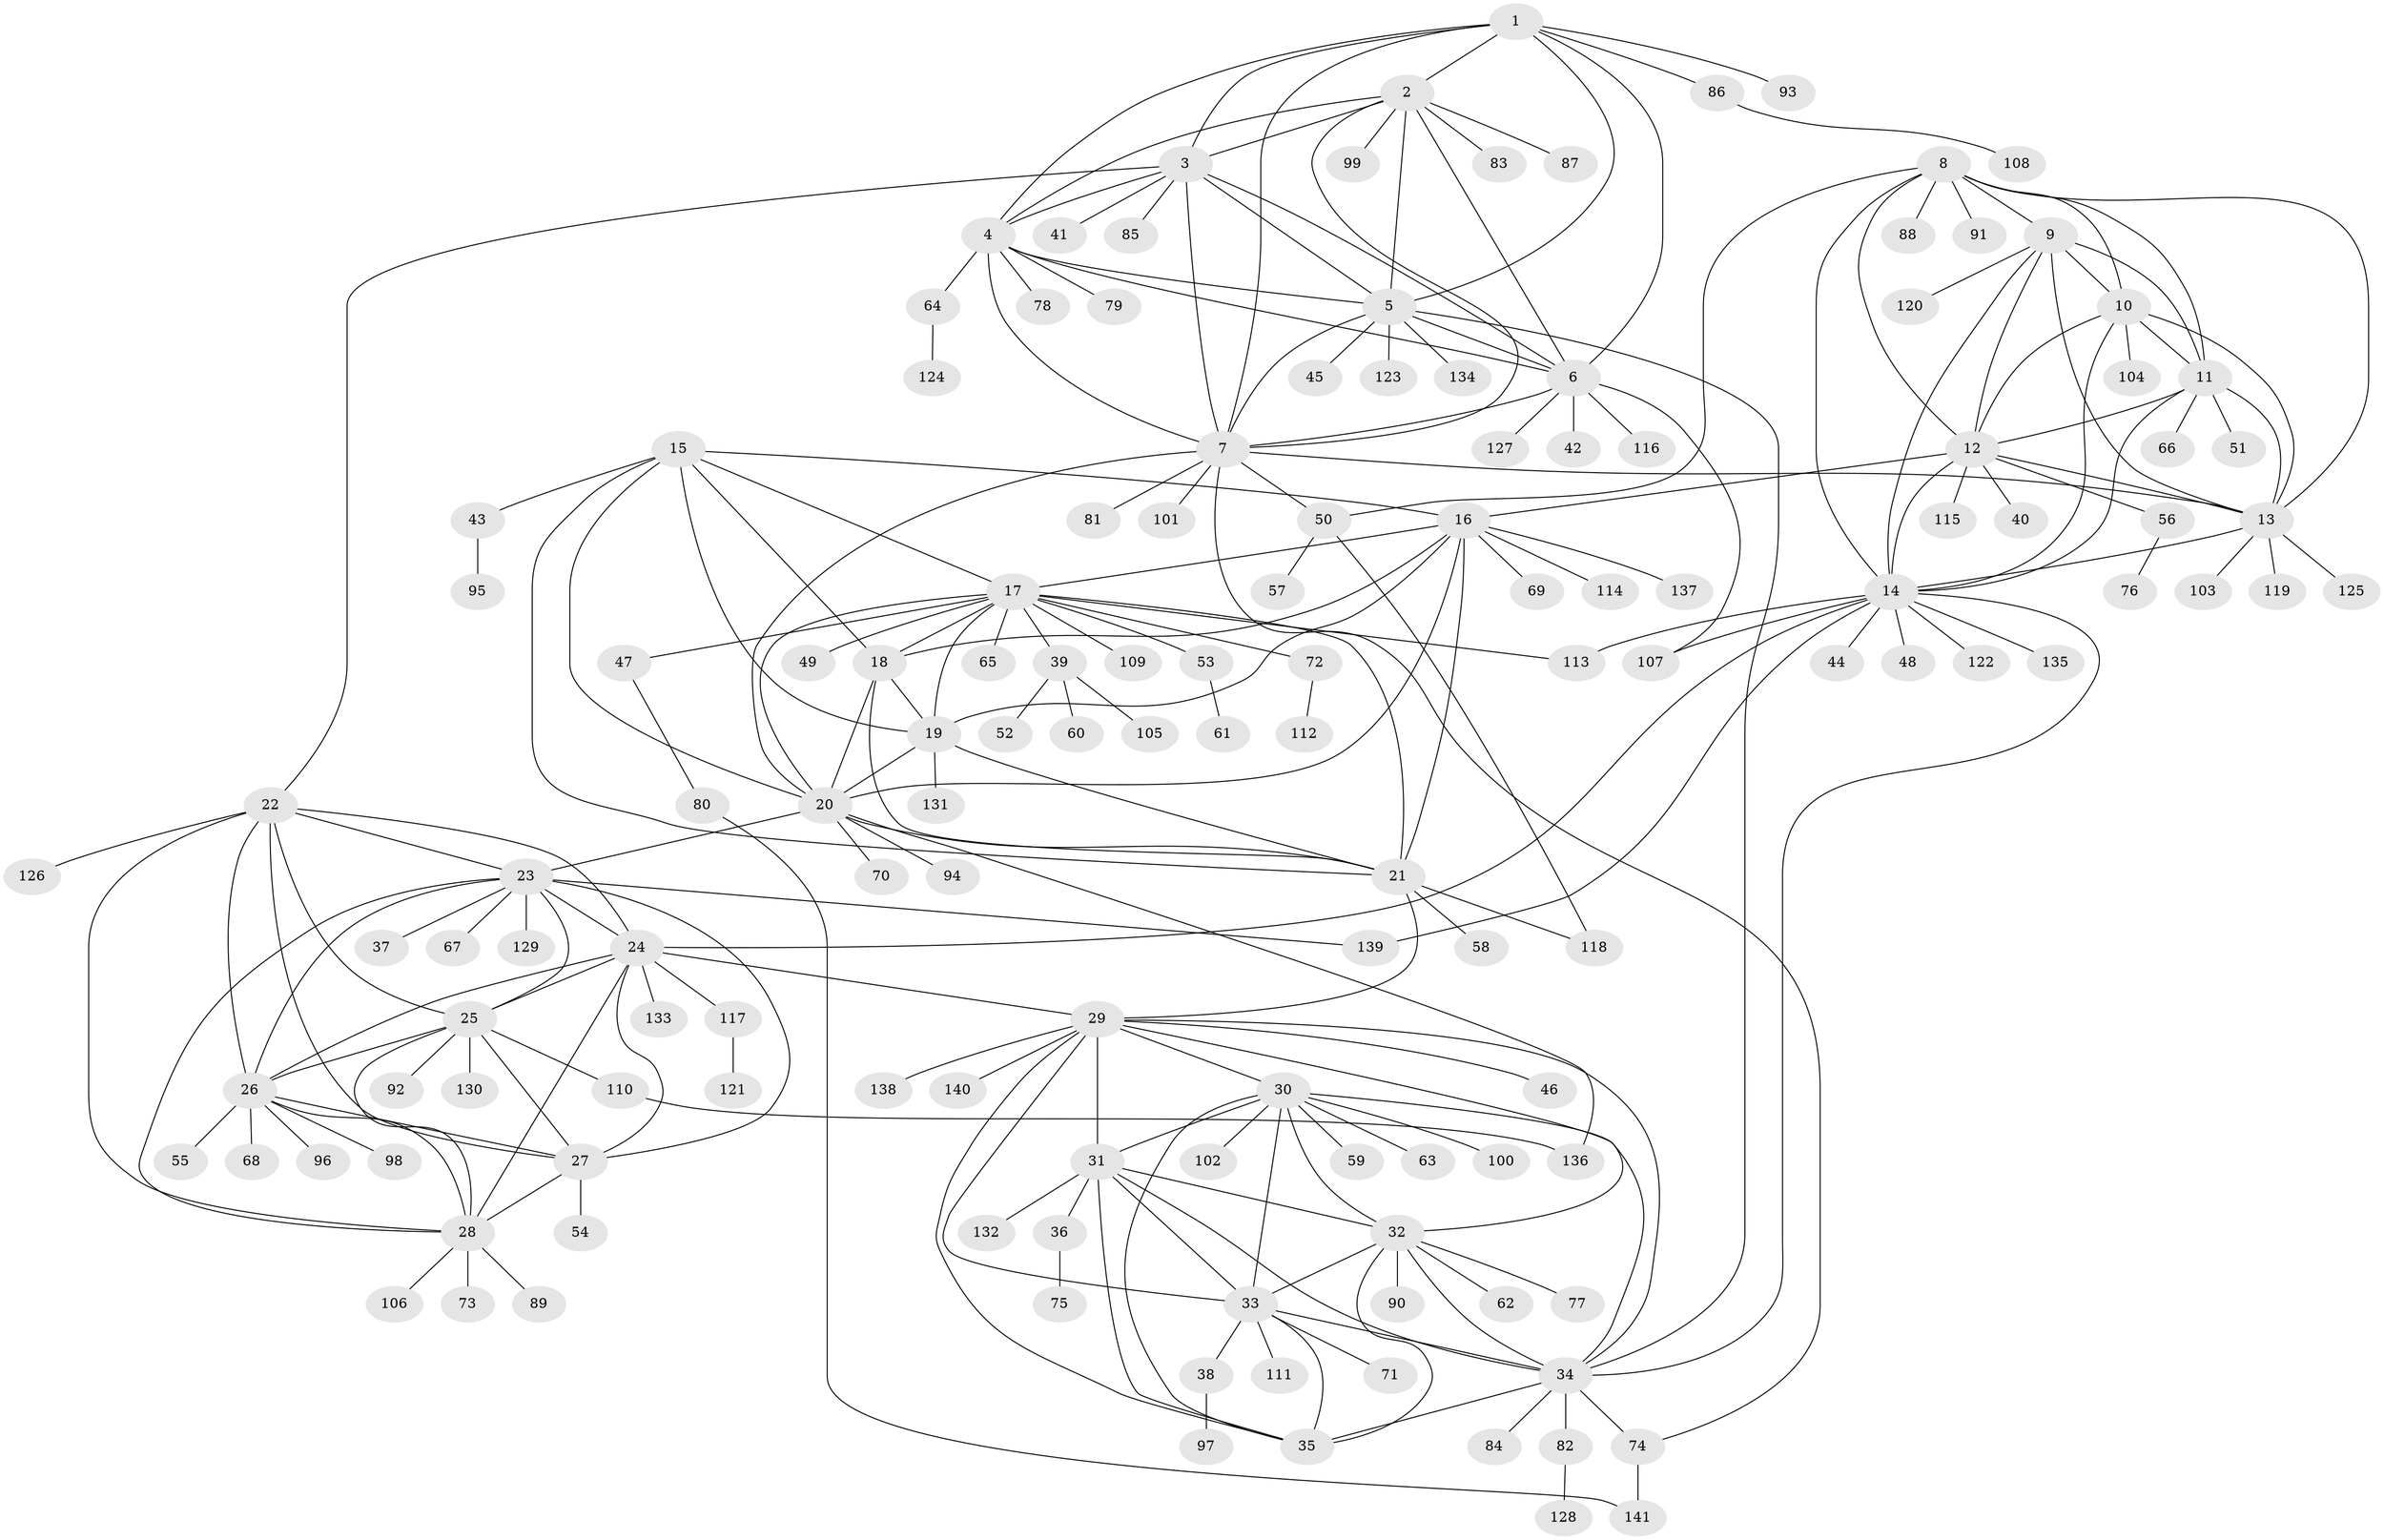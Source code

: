 // coarse degree distribution, {13: 0.027522935779816515, 7: 0.045871559633027525, 8: 0.05504587155963303, 6: 0.03669724770642202, 11: 0.01834862385321101, 9: 0.03669724770642202, 5: 0.01834862385321101, 10: 0.01834862385321101, 1: 0.6238532110091743, 3: 0.01834862385321101, 2: 0.09174311926605505, 4: 0.009174311926605505}
// Generated by graph-tools (version 1.1) at 2025/52/02/27/25 19:52:18]
// undirected, 141 vertices, 229 edges
graph export_dot {
graph [start="1"]
  node [color=gray90,style=filled];
  1;
  2;
  3;
  4;
  5;
  6;
  7;
  8;
  9;
  10;
  11;
  12;
  13;
  14;
  15;
  16;
  17;
  18;
  19;
  20;
  21;
  22;
  23;
  24;
  25;
  26;
  27;
  28;
  29;
  30;
  31;
  32;
  33;
  34;
  35;
  36;
  37;
  38;
  39;
  40;
  41;
  42;
  43;
  44;
  45;
  46;
  47;
  48;
  49;
  50;
  51;
  52;
  53;
  54;
  55;
  56;
  57;
  58;
  59;
  60;
  61;
  62;
  63;
  64;
  65;
  66;
  67;
  68;
  69;
  70;
  71;
  72;
  73;
  74;
  75;
  76;
  77;
  78;
  79;
  80;
  81;
  82;
  83;
  84;
  85;
  86;
  87;
  88;
  89;
  90;
  91;
  92;
  93;
  94;
  95;
  96;
  97;
  98;
  99;
  100;
  101;
  102;
  103;
  104;
  105;
  106;
  107;
  108;
  109;
  110;
  111;
  112;
  113;
  114;
  115;
  116;
  117;
  118;
  119;
  120;
  121;
  122;
  123;
  124;
  125;
  126;
  127;
  128;
  129;
  130;
  131;
  132;
  133;
  134;
  135;
  136;
  137;
  138;
  139;
  140;
  141;
  1 -- 2;
  1 -- 3;
  1 -- 4;
  1 -- 5;
  1 -- 6;
  1 -- 7;
  1 -- 86;
  1 -- 93;
  2 -- 3;
  2 -- 4;
  2 -- 5;
  2 -- 6;
  2 -- 7;
  2 -- 83;
  2 -- 87;
  2 -- 99;
  3 -- 4;
  3 -- 5;
  3 -- 6;
  3 -- 7;
  3 -- 22;
  3 -- 41;
  3 -- 85;
  4 -- 5;
  4 -- 6;
  4 -- 7;
  4 -- 64;
  4 -- 78;
  4 -- 79;
  5 -- 6;
  5 -- 7;
  5 -- 34;
  5 -- 45;
  5 -- 123;
  5 -- 134;
  6 -- 7;
  6 -- 42;
  6 -- 107;
  6 -- 116;
  6 -- 127;
  7 -- 13;
  7 -- 20;
  7 -- 50;
  7 -- 74;
  7 -- 81;
  7 -- 101;
  8 -- 9;
  8 -- 10;
  8 -- 11;
  8 -- 12;
  8 -- 13;
  8 -- 14;
  8 -- 50;
  8 -- 88;
  8 -- 91;
  9 -- 10;
  9 -- 11;
  9 -- 12;
  9 -- 13;
  9 -- 14;
  9 -- 120;
  10 -- 11;
  10 -- 12;
  10 -- 13;
  10 -- 14;
  10 -- 104;
  11 -- 12;
  11 -- 13;
  11 -- 14;
  11 -- 51;
  11 -- 66;
  12 -- 13;
  12 -- 14;
  12 -- 16;
  12 -- 40;
  12 -- 56;
  12 -- 115;
  13 -- 14;
  13 -- 103;
  13 -- 119;
  13 -- 125;
  14 -- 24;
  14 -- 34;
  14 -- 44;
  14 -- 48;
  14 -- 107;
  14 -- 113;
  14 -- 122;
  14 -- 135;
  14 -- 139;
  15 -- 16;
  15 -- 17;
  15 -- 18;
  15 -- 19;
  15 -- 20;
  15 -- 21;
  15 -- 43;
  16 -- 17;
  16 -- 18;
  16 -- 19;
  16 -- 20;
  16 -- 21;
  16 -- 69;
  16 -- 114;
  16 -- 137;
  17 -- 18;
  17 -- 19;
  17 -- 20;
  17 -- 21;
  17 -- 39;
  17 -- 47;
  17 -- 49;
  17 -- 53;
  17 -- 65;
  17 -- 72;
  17 -- 109;
  17 -- 113;
  18 -- 19;
  18 -- 20;
  18 -- 21;
  19 -- 20;
  19 -- 21;
  19 -- 131;
  20 -- 21;
  20 -- 23;
  20 -- 70;
  20 -- 94;
  20 -- 136;
  21 -- 29;
  21 -- 58;
  21 -- 118;
  22 -- 23;
  22 -- 24;
  22 -- 25;
  22 -- 26;
  22 -- 27;
  22 -- 28;
  22 -- 126;
  23 -- 24;
  23 -- 25;
  23 -- 26;
  23 -- 27;
  23 -- 28;
  23 -- 37;
  23 -- 67;
  23 -- 129;
  23 -- 139;
  24 -- 25;
  24 -- 26;
  24 -- 27;
  24 -- 28;
  24 -- 29;
  24 -- 117;
  24 -- 133;
  25 -- 26;
  25 -- 27;
  25 -- 28;
  25 -- 92;
  25 -- 110;
  25 -- 130;
  26 -- 27;
  26 -- 28;
  26 -- 55;
  26 -- 68;
  26 -- 96;
  26 -- 98;
  27 -- 28;
  27 -- 54;
  28 -- 73;
  28 -- 89;
  28 -- 106;
  29 -- 30;
  29 -- 31;
  29 -- 32;
  29 -- 33;
  29 -- 34;
  29 -- 35;
  29 -- 46;
  29 -- 138;
  29 -- 140;
  30 -- 31;
  30 -- 32;
  30 -- 33;
  30 -- 34;
  30 -- 35;
  30 -- 59;
  30 -- 63;
  30 -- 100;
  30 -- 102;
  31 -- 32;
  31 -- 33;
  31 -- 34;
  31 -- 35;
  31 -- 36;
  31 -- 132;
  32 -- 33;
  32 -- 34;
  32 -- 35;
  32 -- 62;
  32 -- 77;
  32 -- 90;
  33 -- 34;
  33 -- 35;
  33 -- 38;
  33 -- 71;
  33 -- 111;
  34 -- 35;
  34 -- 74;
  34 -- 82;
  34 -- 84;
  36 -- 75;
  38 -- 97;
  39 -- 52;
  39 -- 60;
  39 -- 105;
  43 -- 95;
  47 -- 80;
  50 -- 57;
  50 -- 118;
  53 -- 61;
  56 -- 76;
  64 -- 124;
  72 -- 112;
  74 -- 141;
  80 -- 141;
  82 -- 128;
  86 -- 108;
  110 -- 136;
  117 -- 121;
}
